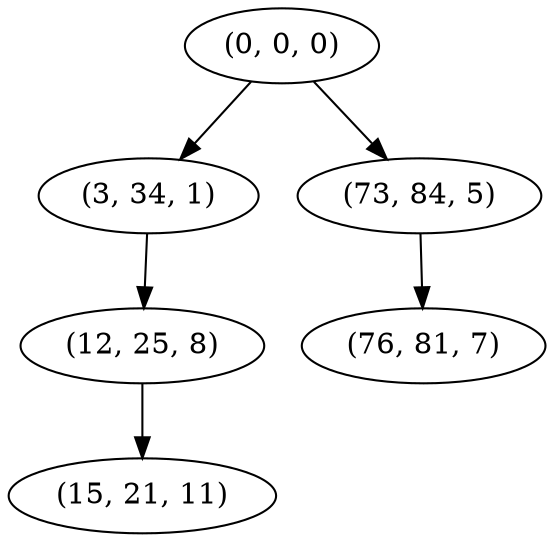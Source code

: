 digraph tree {
    "(0, 0, 0)";
    "(3, 34, 1)";
    "(12, 25, 8)";
    "(15, 21, 11)";
    "(73, 84, 5)";
    "(76, 81, 7)";
    "(0, 0, 0)" -> "(3, 34, 1)";
    "(0, 0, 0)" -> "(73, 84, 5)";
    "(3, 34, 1)" -> "(12, 25, 8)";
    "(12, 25, 8)" -> "(15, 21, 11)";
    "(73, 84, 5)" -> "(76, 81, 7)";
}
